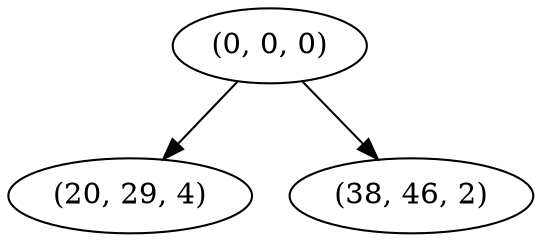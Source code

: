 digraph tree {
    "(0, 0, 0)";
    "(20, 29, 4)";
    "(38, 46, 2)";
    "(0, 0, 0)" -> "(20, 29, 4)";
    "(0, 0, 0)" -> "(38, 46, 2)";
}
